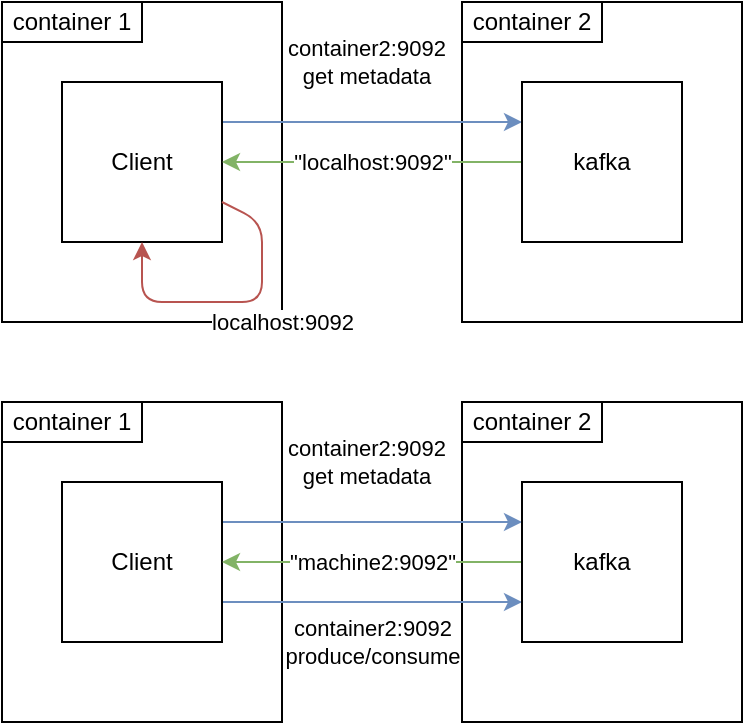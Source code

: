 <mxfile>
    <diagram id="XJCkerU_UICs-72gDpUx" name="Page-1">
        <mxGraphModel dx="512" dy="774" grid="1" gridSize="10" guides="1" tooltips="1" connect="1" arrows="1" fold="1" page="1" pageScale="1" pageWidth="850" pageHeight="1100" math="0" shadow="0">
            <root>
                <mxCell id="0"/>
                <mxCell id="1" parent="0"/>
                <mxCell id="57" value="" style="rounded=0;whiteSpace=wrap;html=1;" vertex="1" parent="1">
                    <mxGeometry x="460" y="150" width="140" height="160" as="geometry"/>
                </mxCell>
                <mxCell id="49" value="" style="rounded=0;whiteSpace=wrap;html=1;" vertex="1" parent="1">
                    <mxGeometry x="230" y="150" width="140" height="160" as="geometry"/>
                </mxCell>
                <mxCell id="50" style="edgeStyle=none;html=1;exitX=1;exitY=0.25;exitDx=0;exitDy=0;entryX=0;entryY=0.25;entryDx=0;entryDy=0;fillColor=#dae8fc;strokeColor=#6c8ebf;gradientColor=#7ea6e0;" edge="1" parent="1" source="53" target="55">
                    <mxGeometry relative="1" as="geometry"/>
                </mxCell>
                <mxCell id="51" value="container2:9092&lt;br&gt;get metadata" style="edgeLabel;html=1;align=center;verticalAlign=middle;resizable=0;points=[];" vertex="1" connectable="0" parent="50">
                    <mxGeometry x="-0.233" relative="1" as="geometry">
                        <mxPoint x="14" y="-30" as="offset"/>
                    </mxGeometry>
                </mxCell>
                <mxCell id="53" value="Client" style="rounded=0;whiteSpace=wrap;html=1;" vertex="1" parent="1">
                    <mxGeometry x="260" y="190" width="80" height="80" as="geometry"/>
                </mxCell>
                <mxCell id="54" value="&quot;localhost:9092&quot;" style="edgeStyle=none;html=1;exitX=0;exitY=0.5;exitDx=0;exitDy=0;entryX=1;entryY=0.5;entryDx=0;entryDy=0;fillColor=#d5e8d4;strokeColor=#82b366;gradientColor=#97d077;" edge="1" parent="1" source="55" target="53">
                    <mxGeometry relative="1" as="geometry"/>
                </mxCell>
                <mxCell id="55" value="kafka" style="rounded=0;whiteSpace=wrap;html=1;" vertex="1" parent="1">
                    <mxGeometry x="490" y="190" width="80" height="80" as="geometry"/>
                </mxCell>
                <mxCell id="56" value="container 1" style="rounded=0;whiteSpace=wrap;html=1;" vertex="1" parent="1">
                    <mxGeometry x="230" y="150" width="70" height="20" as="geometry"/>
                </mxCell>
                <mxCell id="58" value="container 2" style="rounded=0;whiteSpace=wrap;html=1;" vertex="1" parent="1">
                    <mxGeometry x="460" y="150" width="70" height="20" as="geometry"/>
                </mxCell>
                <mxCell id="59" value="localhost:9092" style="edgeStyle=none;html=1;exitX=1;exitY=0.75;exitDx=0;exitDy=0;entryX=0.5;entryY=1;entryDx=0;entryDy=0;fillColor=#f8cecc;strokeColor=#b85450;gradientColor=#ea6b66;" edge="1" parent="1" source="53" target="53">
                    <mxGeometry x="-0.181" y="14" relative="1" as="geometry">
                        <Array as="points">
                            <mxPoint x="360" y="260"/>
                            <mxPoint x="360" y="300"/>
                            <mxPoint x="300" y="300"/>
                        </Array>
                        <mxPoint x="10" y="-4" as="offset"/>
                    </mxGeometry>
                </mxCell>
                <mxCell id="60" value="" style="rounded=0;whiteSpace=wrap;html=1;" vertex="1" parent="1">
                    <mxGeometry x="460" y="350" width="140" height="160" as="geometry"/>
                </mxCell>
                <mxCell id="61" value="" style="rounded=0;whiteSpace=wrap;html=1;" vertex="1" parent="1">
                    <mxGeometry x="230" y="350" width="140" height="160" as="geometry"/>
                </mxCell>
                <mxCell id="62" style="edgeStyle=none;html=1;exitX=1;exitY=0.25;exitDx=0;exitDy=0;entryX=0;entryY=0.25;entryDx=0;entryDy=0;fillColor=#dae8fc;gradientColor=#7ea6e0;strokeColor=#6c8ebf;" edge="1" source="64" target="66" parent="1">
                    <mxGeometry relative="1" as="geometry"/>
                </mxCell>
                <mxCell id="63" value="container2:9092&lt;br&gt;get metadata" style="edgeLabel;html=1;align=center;verticalAlign=middle;resizable=0;points=[];" vertex="1" connectable="0" parent="62">
                    <mxGeometry x="-0.233" relative="1" as="geometry">
                        <mxPoint x="14" y="-30" as="offset"/>
                    </mxGeometry>
                </mxCell>
                <mxCell id="70" style="edgeStyle=none;html=1;exitX=1;exitY=0.75;exitDx=0;exitDy=0;entryX=0;entryY=0.75;entryDx=0;entryDy=0;fillColor=#dae8fc;gradientColor=#7ea6e0;strokeColor=#6c8ebf;" edge="1" parent="1" source="64" target="66">
                    <mxGeometry relative="1" as="geometry"/>
                </mxCell>
                <mxCell id="71" value="container2:9092&lt;br&gt;produce/consume" style="edgeLabel;html=1;align=center;verticalAlign=middle;resizable=0;points=[];" vertex="1" connectable="0" parent="70">
                    <mxGeometry x="-0.187" y="-3" relative="1" as="geometry">
                        <mxPoint x="14" y="17" as="offset"/>
                    </mxGeometry>
                </mxCell>
                <mxCell id="64" value="Client" style="rounded=0;whiteSpace=wrap;html=1;" vertex="1" parent="1">
                    <mxGeometry x="260" y="390" width="80" height="80" as="geometry"/>
                </mxCell>
                <mxCell id="65" value="&quot;machine2:9092&quot;" style="edgeStyle=none;html=1;exitX=0;exitY=0.5;exitDx=0;exitDy=0;entryX=1;entryY=0.5;entryDx=0;entryDy=0;fillColor=#d5e8d4;gradientColor=#97d077;strokeColor=#82b366;" edge="1" source="66" target="64" parent="1">
                    <mxGeometry relative="1" as="geometry"/>
                </mxCell>
                <mxCell id="66" value="kafka" style="rounded=0;whiteSpace=wrap;html=1;" vertex="1" parent="1">
                    <mxGeometry x="490" y="390" width="80" height="80" as="geometry"/>
                </mxCell>
                <mxCell id="67" value="container 1" style="rounded=0;whiteSpace=wrap;html=1;" vertex="1" parent="1">
                    <mxGeometry x="230" y="350" width="70" height="20" as="geometry"/>
                </mxCell>
                <mxCell id="68" value="container 2" style="rounded=0;whiteSpace=wrap;html=1;" vertex="1" parent="1">
                    <mxGeometry x="460" y="350" width="70" height="20" as="geometry"/>
                </mxCell>
            </root>
        </mxGraphModel>
    </diagram>
</mxfile>